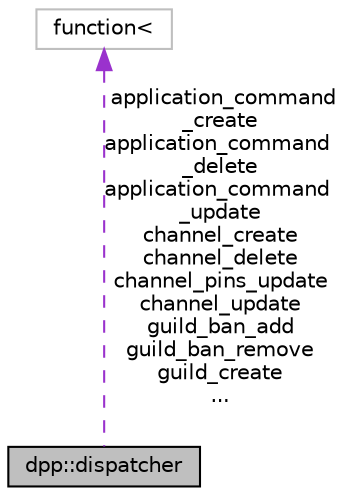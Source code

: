 digraph "dpp::dispatcher"
{
 // INTERACTIVE_SVG=YES
 // LATEX_PDF_SIZE
  bgcolor="transparent";
  edge [fontname="Helvetica",fontsize="10",labelfontname="Helvetica",labelfontsize="10"];
  node [fontname="Helvetica",fontsize="10",shape=record];
  Node1 [label="dpp::dispatcher",height=0.2,width=0.4,color="black", fillcolor="grey75", style="filled", fontcolor="black",tooltip="The dispatcher class contains a set of std::functions representing hooked events that the user code i..."];
  Node2 -> Node1 [dir="back",color="darkorchid3",fontsize="10",style="dashed",label=" application_command\l_create\napplication_command\l_delete\napplication_command\l_update\nchannel_create\nchannel_delete\nchannel_pins_update\nchannel_update\nguild_ban_add\nguild_ban_remove\nguild_create\n..." ,fontname="Helvetica"];
  Node2 [label="function\<",height=0.2,width=0.4,color="grey75",tooltip=" "];
}
